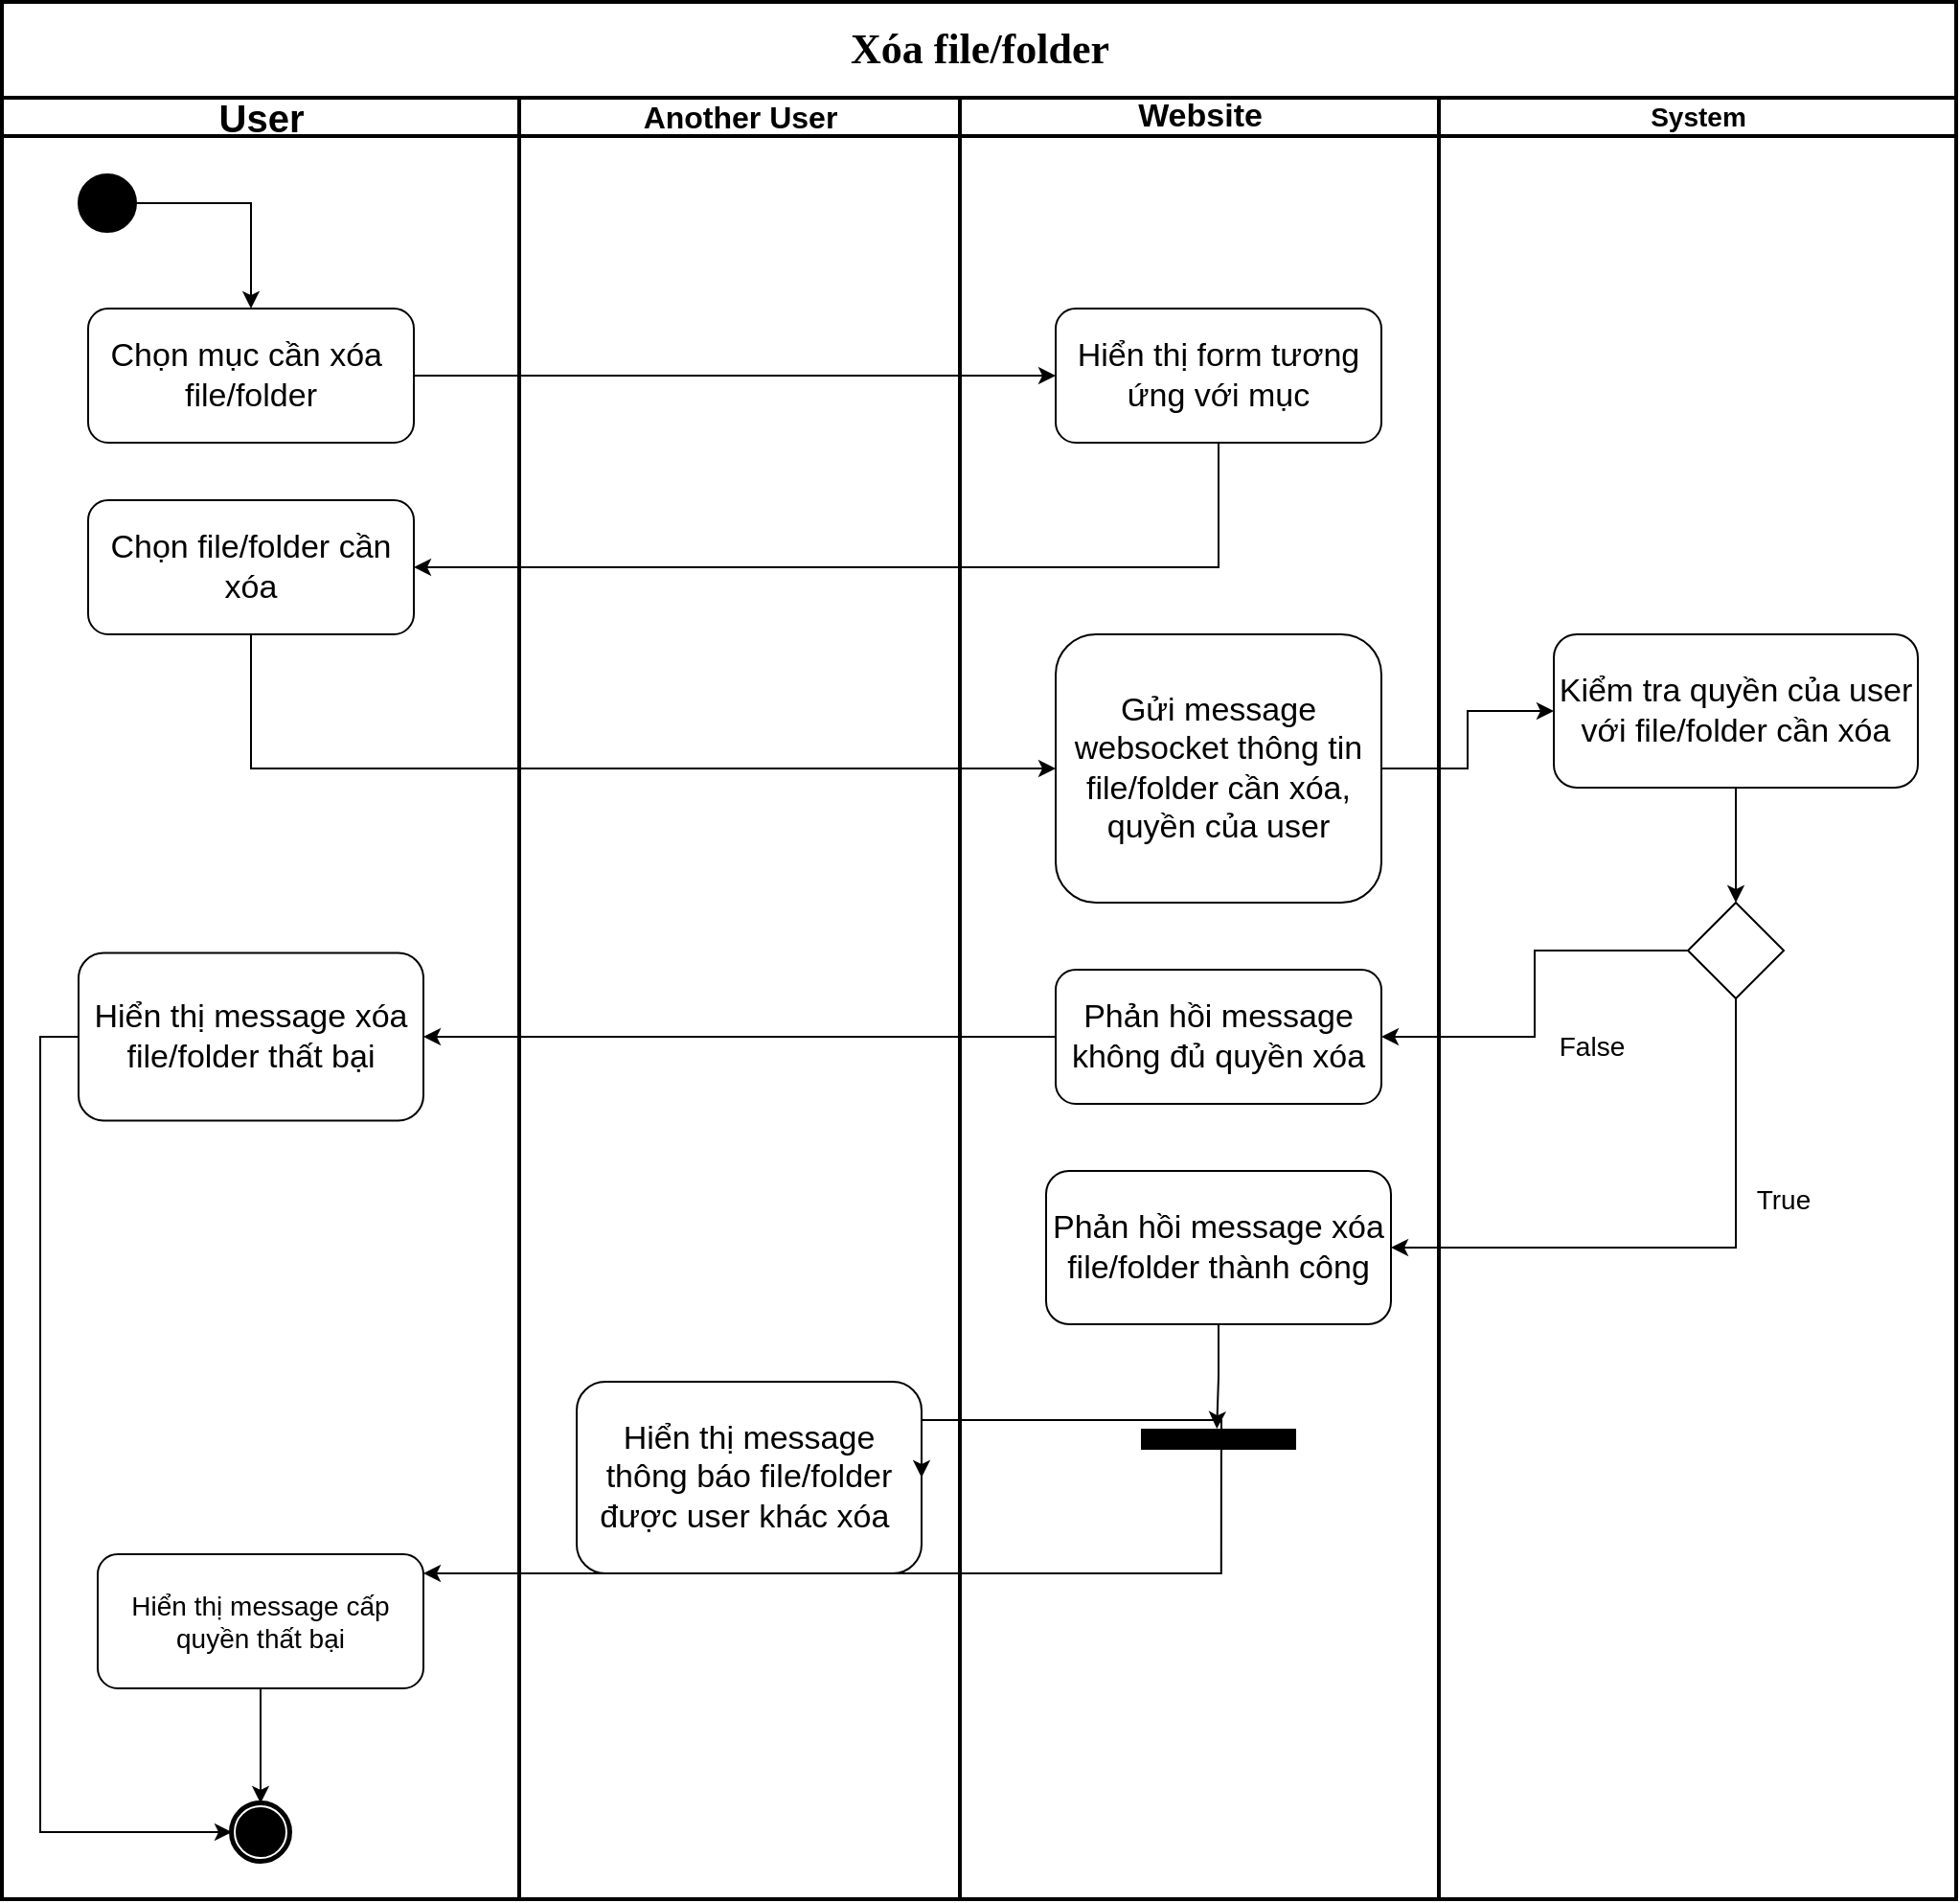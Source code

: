 <mxfile version="20.7.4" type="device"><diagram id="UA5HycbvU6TZ61WH0bgi" name="Page-1"><mxGraphModel dx="1655" dy="918" grid="1" gridSize="10" guides="1" tooltips="1" connect="1" arrows="1" fold="1" page="1" pageScale="1" pageWidth="827" pageHeight="1169" math="0" shadow="0"><root><mxCell id="0"/><mxCell id="1" parent="0"/><mxCell id="HxPpJ_GwRH5YhyLBHB8h-1" value="&lt;font style=&quot;font-size: 22px;&quot;&gt;Xóa file/folder&lt;/font&gt;" style="swimlane;html=1;childLayout=stackLayout;startSize=50;rounded=0;shadow=0;comic=0;labelBackgroundColor=none;strokeWidth=2;fontFamily=Verdana;fontSize=19;align=center;" parent="1" vertex="1"><mxGeometry y="20" width="1020" height="990" as="geometry"/></mxCell><mxCell id="HxPpJ_GwRH5YhyLBHB8h-2" value="User" style="swimlane;html=1;startSize=20;strokeWidth=2;fontSize=20;fillColor=default;" parent="HxPpJ_GwRH5YhyLBHB8h-1" vertex="1"><mxGeometry y="50" width="270" height="940" as="geometry"><mxRectangle y="20" width="40" height="660" as="alternateBounds"/></mxGeometry></mxCell><mxCell id="HxPpJ_GwRH5YhyLBHB8h-3" value="" style="ellipse;whiteSpace=wrap;html=1;rounded=0;shadow=0;comic=0;labelBackgroundColor=none;strokeWidth=1;fillColor=#000000;fontFamily=Verdana;fontSize=14;align=center;" parent="HxPpJ_GwRH5YhyLBHB8h-2" vertex="1"><mxGeometry x="40" y="40" width="30" height="30" as="geometry"/></mxCell><mxCell id="HxPpJ_GwRH5YhyLBHB8h-36" value="Chọn mục cần xóa&amp;nbsp;&lt;br&gt;file/folder" style="rounded=1;whiteSpace=wrap;html=1;fontSize=17;glass=0;labelBackgroundColor=none;labelBorderColor=none;" parent="HxPpJ_GwRH5YhyLBHB8h-2" vertex="1"><mxGeometry x="45" y="110" width="170" height="70" as="geometry"/></mxCell><mxCell id="HxPpJ_GwRH5YhyLBHB8h-61" value="&lt;span style=&quot;font-size: 17px;&quot;&gt;Chọn file/folder cần xóa&lt;/span&gt;" style="rounded=1;whiteSpace=wrap;html=1;fontSize=17;" parent="HxPpJ_GwRH5YhyLBHB8h-2" vertex="1"><mxGeometry x="45" y="210" width="170" height="70" as="geometry"/></mxCell><mxCell id="HxPpJ_GwRH5YhyLBHB8h-78" value="&lt;span style=&quot;font-size: 17px;&quot;&gt;Hiển thị message xóa file/folder thất bại&lt;/span&gt;" style="rounded=1;whiteSpace=wrap;html=1;fontSize=17;" parent="HxPpJ_GwRH5YhyLBHB8h-2" vertex="1"><mxGeometry x="40" y="446.25" width="180" height="87.5" as="geometry"/></mxCell><mxCell id="HxPpJ_GwRH5YhyLBHB8h-79" value="" style="edgeStyle=orthogonalEdgeStyle;rounded=0;orthogonalLoop=1;jettySize=auto;html=1;fontSize=14;exitX=1;exitY=0.5;exitDx=0;exitDy=0;entryX=0.5;entryY=0;entryDx=0;entryDy=0;" parent="HxPpJ_GwRH5YhyLBHB8h-2" source="HxPpJ_GwRH5YhyLBHB8h-3" target="HxPpJ_GwRH5YhyLBHB8h-36" edge="1"><mxGeometry relative="1" as="geometry"><mxPoint x="190.0" y="155" as="sourcePoint"/><mxPoint x="540.0" y="155" as="targetPoint"/></mxGeometry></mxCell><mxCell id="HxPpJ_GwRH5YhyLBHB8h-16" value="" style="shape=mxgraph.bpmn.shape;html=1;verticalLabelPosition=bottom;labelBackgroundColor=#ffffff;verticalAlign=top;perimeter=ellipsePerimeter;outline=end;symbol=terminate;rounded=0;shadow=0;comic=0;strokeWidth=1;fontFamily=Verdana;fontSize=14;align=center;" parent="HxPpJ_GwRH5YhyLBHB8h-2" vertex="1"><mxGeometry x="120" y="890" width="30" height="30" as="geometry"/></mxCell><mxCell id="HxPpJ_GwRH5YhyLBHB8h-92" value="&lt;span style=&quot;font-size: 14px;&quot;&gt;Hiển thị message cấp quyền thất bại&lt;/span&gt;" style="rounded=1;whiteSpace=wrap;html=1;fontSize=14;" parent="HxPpJ_GwRH5YhyLBHB8h-2" vertex="1"><mxGeometry x="50" y="760" width="170" height="70" as="geometry"/></mxCell><mxCell id="HxPpJ_GwRH5YhyLBHB8h-96" value="" style="edgeStyle=orthogonalEdgeStyle;rounded=0;orthogonalLoop=1;jettySize=auto;html=1;fontSize=14;exitX=0;exitY=0.5;exitDx=0;exitDy=0;entryX=0;entryY=0.5;entryDx=0;entryDy=0;" parent="HxPpJ_GwRH5YhyLBHB8h-2" source="HxPpJ_GwRH5YhyLBHB8h-78" target="HxPpJ_GwRH5YhyLBHB8h-16" edge="1"><mxGeometry relative="1" as="geometry"><mxPoint x="560" y="570" as="sourcePoint"/><mxPoint x="250" y="570" as="targetPoint"/></mxGeometry></mxCell><mxCell id="HxPpJ_GwRH5YhyLBHB8h-97" value="" style="edgeStyle=orthogonalEdgeStyle;rounded=0;orthogonalLoop=1;jettySize=auto;html=1;fontSize=14;exitX=0.5;exitY=1;exitDx=0;exitDy=0;entryX=0.5;entryY=0;entryDx=0;entryDy=0;" parent="HxPpJ_GwRH5YhyLBHB8h-2" source="HxPpJ_GwRH5YhyLBHB8h-92" target="HxPpJ_GwRH5YhyLBHB8h-16" edge="1"><mxGeometry relative="1" as="geometry"><mxPoint x="560" y="570" as="sourcePoint"/><mxPoint x="250" y="570" as="targetPoint"/></mxGeometry></mxCell><mxCell id="HxPpJ_GwRH5YhyLBHB8h-8" value="Another User" style="swimlane;html=1;startSize=20;strokeWidth=2;fontSize=16;" parent="HxPpJ_GwRH5YhyLBHB8h-1" vertex="1"><mxGeometry x="270" y="50" width="230" height="940" as="geometry"/></mxCell><mxCell id="HxPpJ_GwRH5YhyLBHB8h-91" value="&lt;span style=&quot;font-size: 17px;&quot;&gt;Hiển thị message thông báo file/folder được user khác xóa&amp;nbsp;&lt;/span&gt;" style="rounded=1;whiteSpace=wrap;html=1;fontSize=17;" parent="HxPpJ_GwRH5YhyLBHB8h-8" vertex="1"><mxGeometry x="30" y="670" width="180" height="100" as="geometry"/></mxCell><mxCell id="HxPpJ_GwRH5YhyLBHB8h-38" value="" style="edgeStyle=orthogonalEdgeStyle;rounded=0;orthogonalLoop=1;jettySize=auto;html=1;fontSize=14;exitX=1;exitY=0.5;exitDx=0;exitDy=0;entryX=0;entryY=0.5;entryDx=0;entryDy=0;" parent="HxPpJ_GwRH5YhyLBHB8h-1" source="HxPpJ_GwRH5YhyLBHB8h-36" target="HxPpJ_GwRH5YhyLBHB8h-57" edge="1"><mxGeometry relative="1" as="geometry"><mxPoint x="575.0" y="475" as="sourcePoint"/><mxPoint x="270" y="165" as="targetPoint"/></mxGeometry></mxCell><mxCell id="HxPpJ_GwRH5YhyLBHB8h-62" value="" style="edgeStyle=orthogonalEdgeStyle;rounded=0;orthogonalLoop=1;jettySize=auto;html=1;fontSize=14;exitX=0.5;exitY=1;exitDx=0;exitDy=0;entryX=1;entryY=0.5;entryDx=0;entryDy=0;" parent="HxPpJ_GwRH5YhyLBHB8h-1" source="HxPpJ_GwRH5YhyLBHB8h-57" target="HxPpJ_GwRH5YhyLBHB8h-61" edge="1"><mxGeometry relative="1" as="geometry"><mxPoint x="180.0" y="175" as="sourcePoint"/><mxPoint x="540.0" y="175" as="targetPoint"/></mxGeometry></mxCell><mxCell id="HxPpJ_GwRH5YhyLBHB8h-64" value="" style="edgeStyle=orthogonalEdgeStyle;rounded=0;orthogonalLoop=1;jettySize=auto;html=1;fontSize=14;exitX=0.5;exitY=1;exitDx=0;exitDy=0;entryX=0;entryY=0.5;entryDx=0;entryDy=0;" parent="HxPpJ_GwRH5YhyLBHB8h-1" source="HxPpJ_GwRH5YhyLBHB8h-61" target="HxPpJ_GwRH5YhyLBHB8h-65" edge="1"><mxGeometry relative="1" as="geometry"><mxPoint x="180.0" y="175" as="sourcePoint"/><mxPoint x="470" y="290" as="targetPoint"/></mxGeometry></mxCell><mxCell id="HxPpJ_GwRH5YhyLBHB8h-66" value="" style="edgeStyle=orthogonalEdgeStyle;rounded=0;orthogonalLoop=1;jettySize=auto;html=1;fontSize=14;" parent="HxPpJ_GwRH5YhyLBHB8h-1" source="HxPpJ_GwRH5YhyLBHB8h-65" target="HxPpJ_GwRH5YhyLBHB8h-59" edge="1"><mxGeometry relative="1" as="geometry"/></mxCell><mxCell id="HxPpJ_GwRH5YhyLBHB8h-19" value="Website" style="swimlane;html=1;startSize=20;strokeWidth=2;fontSize=17;" parent="HxPpJ_GwRH5YhyLBHB8h-1" vertex="1"><mxGeometry x="500" y="50" width="250" height="940" as="geometry"/></mxCell><mxCell id="HxPpJ_GwRH5YhyLBHB8h-57" value="&lt;span style=&quot;font-size: 17px;&quot;&gt;Hiển thị form tương ứng với mục&lt;/span&gt;" style="rounded=1;whiteSpace=wrap;html=1;fontSize=17;" parent="HxPpJ_GwRH5YhyLBHB8h-19" vertex="1"><mxGeometry x="50" y="110" width="170" height="70" as="geometry"/></mxCell><mxCell id="HxPpJ_GwRH5YhyLBHB8h-65" value="&lt;span style=&quot;font-size: 17px;&quot;&gt;Gửi message websocket thông tin file/folder cần xóa, quyền của user&lt;/span&gt;" style="rounded=1;whiteSpace=wrap;html=1;fontSize=17;" parent="HxPpJ_GwRH5YhyLBHB8h-19" vertex="1"><mxGeometry x="50" y="280" width="170" height="140" as="geometry"/></mxCell><mxCell id="HxPpJ_GwRH5YhyLBHB8h-13" value="&lt;span style=&quot;font-size: 17px;&quot;&gt;Phản hồi message không đủ quyền xóa&lt;/span&gt;" style="rounded=1;whiteSpace=wrap;html=1;fontSize=17;" parent="HxPpJ_GwRH5YhyLBHB8h-19" vertex="1"><mxGeometry x="50" y="455" width="170" height="70" as="geometry"/></mxCell><mxCell id="HxPpJ_GwRH5YhyLBHB8h-88" value="&lt;span style=&quot;font-size: 17px;&quot;&gt;Phản hồi message xóa file/folder thành công&lt;/span&gt;" style="rounded=1;whiteSpace=wrap;html=1;fontSize=17;" parent="HxPpJ_GwRH5YhyLBHB8h-19" vertex="1"><mxGeometry x="45" y="560" width="180" height="80" as="geometry"/></mxCell><mxCell id="HxPpJ_GwRH5YhyLBHB8h-90" value="" style="html=1;points=[];perimeter=orthogonalPerimeter;fontSize=12;direction=south;labelBackgroundColor=#000000;labelBorderColor=default;fillColor=#000000;" parent="HxPpJ_GwRH5YhyLBHB8h-19" vertex="1"><mxGeometry x="95" y="695" width="80" height="10" as="geometry"/></mxCell><mxCell id="HxPpJ_GwRH5YhyLBHB8h-89" value="" style="edgeStyle=orthogonalEdgeStyle;rounded=0;orthogonalLoop=1;jettySize=auto;html=1;fontSize=14;exitX=0.5;exitY=1;exitDx=0;exitDy=0;entryX=-0.048;entryY=0.511;entryDx=0;entryDy=0;entryPerimeter=0;" parent="HxPpJ_GwRH5YhyLBHB8h-19" source="HxPpJ_GwRH5YhyLBHB8h-88" target="HxPpJ_GwRH5YhyLBHB8h-90" edge="1"><mxGeometry relative="1" as="geometry"><mxPoint x="405" y="595" as="sourcePoint"/><mxPoint x="145" y="740" as="targetPoint"/></mxGeometry></mxCell><mxCell id="HxPpJ_GwRH5YhyLBHB8h-77" value="" style="edgeStyle=orthogonalEdgeStyle;rounded=0;orthogonalLoop=1;jettySize=auto;html=1;fontSize=14;exitX=0;exitY=0.5;exitDx=0;exitDy=0;entryX=1;entryY=0.5;entryDx=0;entryDy=0;" parent="HxPpJ_GwRH5YhyLBHB8h-1" source="HxPpJ_GwRH5YhyLBHB8h-23" target="HxPpJ_GwRH5YhyLBHB8h-13" edge="1"><mxGeometry relative="1" as="geometry"><mxPoint x="845" y="460" as="sourcePoint"/><mxPoint x="845" y="525" as="targetPoint"/></mxGeometry></mxCell><mxCell id="HxPpJ_GwRH5YhyLBHB8h-76" value="" style="edgeStyle=orthogonalEdgeStyle;rounded=0;orthogonalLoop=1;jettySize=auto;html=1;fontSize=14;exitX=0;exitY=0.5;exitDx=0;exitDy=0;entryX=1;entryY=0.5;entryDx=0;entryDy=0;" parent="HxPpJ_GwRH5YhyLBHB8h-1" source="HxPpJ_GwRH5YhyLBHB8h-13" target="HxPpJ_GwRH5YhyLBHB8h-78" edge="1"><mxGeometry relative="1" as="geometry"><mxPoint x="670" y="320" as="sourcePoint"/><mxPoint x="780" y="320" as="targetPoint"/></mxGeometry></mxCell><mxCell id="HxPpJ_GwRH5YhyLBHB8h-87" value="" style="edgeStyle=orthogonalEdgeStyle;rounded=0;orthogonalLoop=1;jettySize=auto;html=1;fontSize=14;exitX=0.5;exitY=1;exitDx=0;exitDy=0;entryX=1;entryY=0.5;entryDx=0;entryDy=0;" parent="HxPpJ_GwRH5YhyLBHB8h-1" source="HxPpJ_GwRH5YhyLBHB8h-23" target="HxPpJ_GwRH5YhyLBHB8h-88" edge="1"><mxGeometry relative="1" as="geometry"><mxPoint x="840" y="590" as="sourcePoint"/><mxPoint x="780" y="720" as="targetPoint"/></mxGeometry></mxCell><mxCell id="HxPpJ_GwRH5YhyLBHB8h-93" value="" style="edgeStyle=orthogonalEdgeStyle;rounded=0;orthogonalLoop=1;jettySize=auto;html=1;fontSize=14;exitX=1.165;exitY=0.481;exitDx=0;exitDy=0;entryX=1;entryY=0.5;entryDx=0;entryDy=0;exitPerimeter=0;" parent="HxPpJ_GwRH5YhyLBHB8h-1" source="HxPpJ_GwRH5YhyLBHB8h-90" target="HxPpJ_GwRH5YhyLBHB8h-91" edge="1"><mxGeometry relative="1" as="geometry"><mxPoint x="615" y="730" as="sourcePoint"/><mxPoint x="615" y="770" as="targetPoint"/><Array as="points"><mxPoint x="636" y="740"/><mxPoint x="480" y="740"/></Array></mxGeometry></mxCell><mxCell id="HxPpJ_GwRH5YhyLBHB8h-95" value="" style="edgeStyle=orthogonalEdgeStyle;rounded=0;orthogonalLoop=1;jettySize=auto;html=1;fontSize=14;exitX=1.083;exitY=0.482;exitDx=0;exitDy=0;exitPerimeter=0;" parent="HxPpJ_GwRH5YhyLBHB8h-1" source="HxPpJ_GwRH5YhyLBHB8h-90" edge="1"><mxGeometry relative="1" as="geometry"><mxPoint x="616.52" y="781.65" as="sourcePoint"/><mxPoint x="220" y="820" as="targetPoint"/><Array as="points"><mxPoint x="636" y="820"/></Array></mxGeometry></mxCell><mxCell id="HxPpJ_GwRH5YhyLBHB8h-34" value="System" style="swimlane;html=1;startSize=20;strokeWidth=2;fontSize=14;" parent="HxPpJ_GwRH5YhyLBHB8h-1" vertex="1"><mxGeometry x="750" y="50" width="270" height="940" as="geometry"><mxRectangle x="720" y="20" width="40" height="660" as="alternateBounds"/></mxGeometry></mxCell><mxCell id="HxPpJ_GwRH5YhyLBHB8h-59" value="Kiểm tra quyền của user với file/folder cần xóa" style="rounded=1;whiteSpace=wrap;html=1;fontSize=17;" parent="HxPpJ_GwRH5YhyLBHB8h-34" vertex="1"><mxGeometry x="60" y="280" width="190" height="80" as="geometry"/></mxCell><mxCell id="HxPpJ_GwRH5YhyLBHB8h-23" value="" style="rhombus;whiteSpace=wrap;html=1;fontSize=14;" parent="HxPpJ_GwRH5YhyLBHB8h-34" vertex="1"><mxGeometry x="130" y="420" width="50" height="50" as="geometry"/></mxCell><mxCell id="HxPpJ_GwRH5YhyLBHB8h-26" value="True" style="text;html=1;strokeColor=none;fillColor=none;align=center;verticalAlign=middle;whiteSpace=wrap;rounded=0;fontSize=14;" parent="HxPpJ_GwRH5YhyLBHB8h-34" vertex="1"><mxGeometry x="150" y="560" width="60" height="30" as="geometry"/></mxCell><mxCell id="HxPpJ_GwRH5YhyLBHB8h-67" value="" style="edgeStyle=orthogonalEdgeStyle;rounded=0;orthogonalLoop=1;jettySize=auto;html=1;fontSize=14;exitX=0.5;exitY=1;exitDx=0;exitDy=0;entryX=0.5;entryY=0;entryDx=0;entryDy=0;" parent="HxPpJ_GwRH5YhyLBHB8h-34" source="HxPpJ_GwRH5YhyLBHB8h-59" target="HxPpJ_GwRH5YhyLBHB8h-23" edge="1"><mxGeometry relative="1" as="geometry"><mxPoint x="-120" y="520" as="sourcePoint"/><mxPoint x="155" y="400" as="targetPoint"/></mxGeometry></mxCell><mxCell id="HxPpJ_GwRH5YhyLBHB8h-25" value="False" style="text;html=1;strokeColor=none;fillColor=none;align=center;verticalAlign=middle;whiteSpace=wrap;rounded=0;fontSize=14;" parent="HxPpJ_GwRH5YhyLBHB8h-34" vertex="1"><mxGeometry x="50" y="480" width="60" height="30" as="geometry"/></mxCell></root></mxGraphModel></diagram></mxfile>
